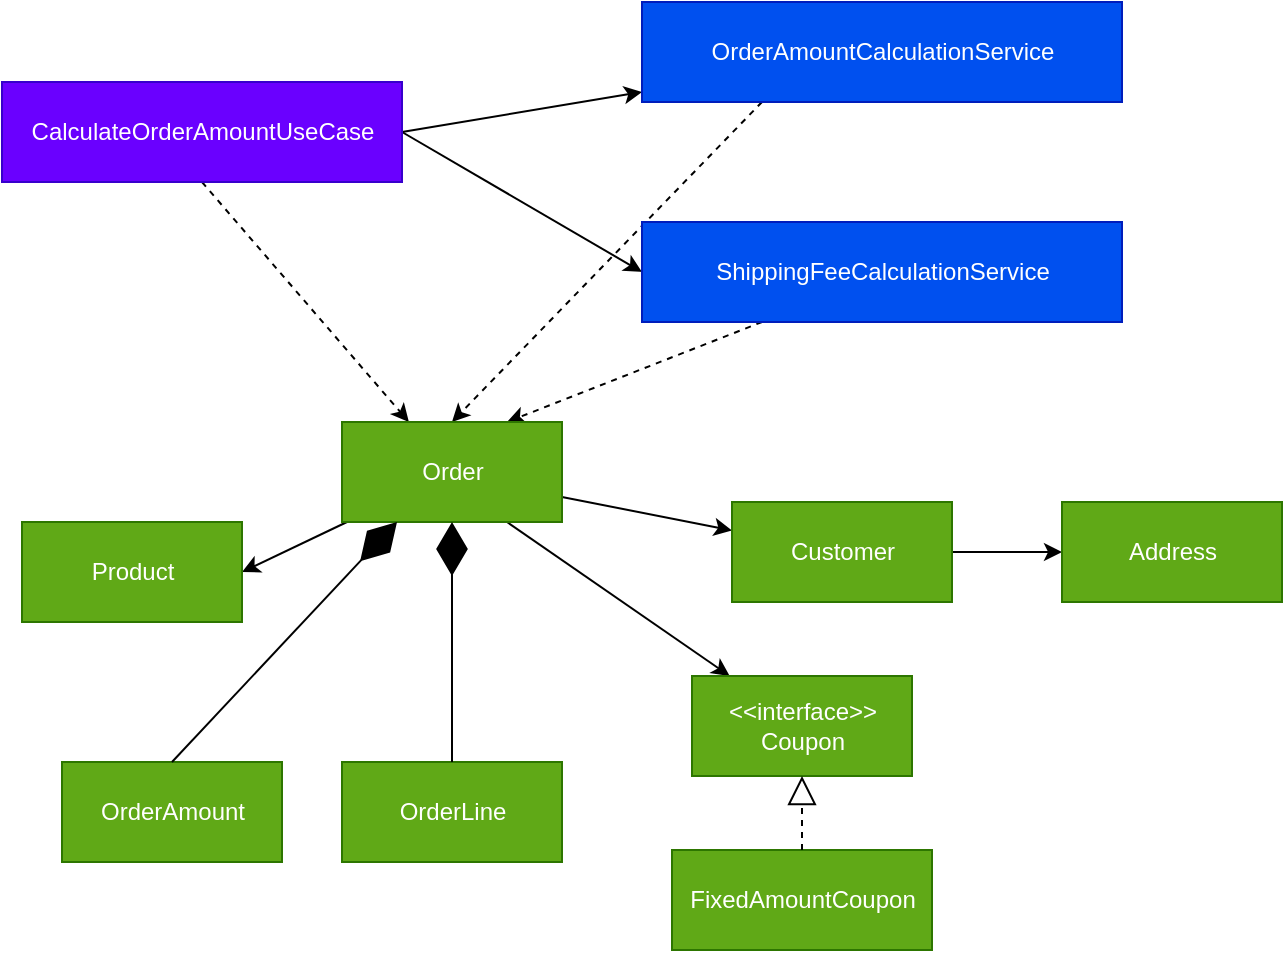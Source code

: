 <mxfile version="13.10.0" type="embed">
    <diagram id="iR0971OVX3K3bPH_tWyO" name="Page-1">
        <mxGraphModel dx="822" dy="693" grid="0" gridSize="10" guides="1" tooltips="1" connect="1" arrows="1" fold="1" page="1" pageScale="1" pageWidth="827" pageHeight="1169" background="#ffffff" math="0" shadow="0">
            <root>
                <mxCell id="0"/>
                <mxCell id="1" parent="0"/>
                <mxCell id="14" style="rounded=0;orthogonalLoop=1;jettySize=auto;html=1;exitX=1;exitY=0.5;exitDx=0;exitDy=0;strokeColor=#000000;endArrow=classic;endFill=1;" edge="1" parent="1" source="2" target="3">
                    <mxGeometry relative="1" as="geometry"/>
                </mxCell>
                <mxCell id="15" style="edgeStyle=none;rounded=0;orthogonalLoop=1;jettySize=auto;html=1;exitX=1;exitY=0.5;exitDx=0;exitDy=0;entryX=0;entryY=0.5;entryDx=0;entryDy=0;endArrow=classic;endFill=1;strokeColor=#000000;" edge="1" parent="1" source="2" target="4">
                    <mxGeometry relative="1" as="geometry"/>
                </mxCell>
                <mxCell id="23" style="edgeStyle=none;rounded=0;orthogonalLoop=1;jettySize=auto;html=1;exitX=0.5;exitY=1;exitDx=0;exitDy=0;startArrow=none;startFill=0;endArrow=classic;endFill=1;strokeColor=#000000;dashed=1;" edge="1" parent="1" source="2" target="5">
                    <mxGeometry relative="1" as="geometry"/>
                </mxCell>
                <mxCell id="2" value="CalculateOrderAmountUseCase" style="html=1;fillColor=#6a00ff;strokeColor=#3700CC;fontColor=#ffffff;" vertex="1" parent="1">
                    <mxGeometry x="94" y="180" width="200" height="50" as="geometry"/>
                </mxCell>
                <mxCell id="24" style="edgeStyle=none;rounded=0;orthogonalLoop=1;jettySize=auto;html=1;exitX=0.25;exitY=1;exitDx=0;exitDy=0;entryX=0.5;entryY=0;entryDx=0;entryDy=0;dashed=1;startArrow=none;startFill=0;endArrow=classic;endFill=1;strokeColor=#000000;" edge="1" parent="1" source="3" target="5">
                    <mxGeometry relative="1" as="geometry"/>
                </mxCell>
                <mxCell id="3" value="OrderAmountCalculationService" style="html=1;fillColor=#0050ef;strokeColor=#001DBC;fontColor=#ffffff;" vertex="1" parent="1">
                    <mxGeometry x="414" y="140" width="240" height="50" as="geometry"/>
                </mxCell>
                <mxCell id="25" style="edgeStyle=none;rounded=0;orthogonalLoop=1;jettySize=auto;html=1;exitX=0.25;exitY=1;exitDx=0;exitDy=0;entryX=0.75;entryY=0;entryDx=0;entryDy=0;dashed=1;startArrow=none;startFill=0;endArrow=classic;endFill=1;strokeColor=#000000;" edge="1" parent="1" source="4" target="5">
                    <mxGeometry relative="1" as="geometry"/>
                </mxCell>
                <mxCell id="4" value="ShippingFeeCalculationService" style="html=1;fillColor=#0050ef;strokeColor=#001DBC;fontColor=#ffffff;" vertex="1" parent="1">
                    <mxGeometry x="414" y="250" width="240" height="50" as="geometry"/>
                </mxCell>
                <mxCell id="16" style="edgeStyle=none;rounded=0;orthogonalLoop=1;jettySize=auto;html=1;exitX=1;exitY=0.75;exitDx=0;exitDy=0;endArrow=classic;endFill=1;strokeColor=#000000;" edge="1" parent="1" source="5" target="8">
                    <mxGeometry relative="1" as="geometry"/>
                </mxCell>
                <mxCell id="19" style="edgeStyle=none;rounded=0;orthogonalLoop=1;jettySize=auto;html=1;entryX=1;entryY=0.5;entryDx=0;entryDy=0;startArrow=none;startFill=0;endArrow=classic;endFill=1;strokeColor=#000000;" edge="1" parent="1" source="5" target="10">
                    <mxGeometry relative="1" as="geometry"/>
                </mxCell>
                <mxCell id="22" style="edgeStyle=none;rounded=0;orthogonalLoop=1;jettySize=auto;html=1;exitX=0.75;exitY=1;exitDx=0;exitDy=0;startArrow=none;startFill=0;endArrow=classic;endFill=1;strokeColor=#000000;" edge="1" parent="1" source="5" target="11">
                    <mxGeometry relative="1" as="geometry"/>
                </mxCell>
                <mxCell id="5" value="Order" style="html=1;fillColor=#60a917;strokeColor=#2D7600;fontColor=#ffffff;" vertex="1" parent="1">
                    <mxGeometry x="264" y="350" width="110" height="50" as="geometry"/>
                </mxCell>
                <mxCell id="6" value="OrderLine" style="html=1;fillColor=#60a917;strokeColor=#2D7600;fontColor=#ffffff;" vertex="1" parent="1">
                    <mxGeometry x="264" y="520" width="110" height="50" as="geometry"/>
                </mxCell>
                <mxCell id="7" value="" style="endArrow=diamondThin;endFill=1;endSize=24;html=1;exitX=0.5;exitY=0;exitDx=0;exitDy=0;entryX=0.5;entryY=1;entryDx=0;entryDy=0;strokeColor=#000000;" edge="1" parent="1" source="6" target="5">
                    <mxGeometry width="160" relative="1" as="geometry">
                        <mxPoint x="354" y="360" as="sourcePoint"/>
                        <mxPoint x="514" y="360" as="targetPoint"/>
                    </mxGeometry>
                </mxCell>
                <mxCell id="20" style="edgeStyle=none;rounded=0;orthogonalLoop=1;jettySize=auto;html=1;exitX=1;exitY=0.5;exitDx=0;exitDy=0;startArrow=none;startFill=0;endArrow=classic;endFill=1;strokeColor=#000000;" edge="1" parent="1" source="8" target="9">
                    <mxGeometry relative="1" as="geometry"/>
                </mxCell>
                <mxCell id="8" value="Customer" style="html=1;fillColor=#60a917;strokeColor=#2D7600;fontColor=#ffffff;" vertex="1" parent="1">
                    <mxGeometry x="459" y="390" width="110" height="50" as="geometry"/>
                </mxCell>
                <mxCell id="9" value="Address" style="html=1;fillColor=#60a917;strokeColor=#2D7600;fontColor=#ffffff;" vertex="1" parent="1">
                    <mxGeometry x="624" y="390" width="110" height="50" as="geometry"/>
                </mxCell>
                <mxCell id="10" value="Product" style="html=1;fillColor=#60a917;strokeColor=#2D7600;fontColor=#ffffff;" vertex="1" parent="1">
                    <mxGeometry x="104" y="400" width="110" height="50" as="geometry"/>
                </mxCell>
                <mxCell id="11" value="&amp;lt;&amp;lt;interface&amp;gt;&amp;gt;&lt;br&gt;Coupon" style="html=1;fillColor=#60a917;strokeColor=#2D7600;fontColor=#ffffff;" vertex="1" parent="1">
                    <mxGeometry x="439" y="477" width="110" height="50" as="geometry"/>
                </mxCell>
                <mxCell id="12" value="FixedAmountCoupon" style="html=1;fillColor=#60a917;strokeColor=#2D7600;fontColor=#ffffff;" vertex="1" parent="1">
                    <mxGeometry x="429" y="564" width="130" height="50" as="geometry"/>
                </mxCell>
                <mxCell id="13" value="OrderAmount" style="html=1;fillColor=#60a917;strokeColor=#2D7600;fontColor=#ffffff;" vertex="1" parent="1">
                    <mxGeometry x="124" y="520" width="110" height="50" as="geometry"/>
                </mxCell>
                <mxCell id="18" value="" style="endArrow=diamondThin;endFill=1;endSize=24;html=1;strokeColor=#000000;exitX=0.5;exitY=0;exitDx=0;exitDy=0;entryX=0.25;entryY=1;entryDx=0;entryDy=0;" edge="1" parent="1" source="13" target="5">
                    <mxGeometry width="160" relative="1" as="geometry">
                        <mxPoint x="344" y="370" as="sourcePoint"/>
                        <mxPoint x="504" y="370" as="targetPoint"/>
                    </mxGeometry>
                </mxCell>
                <mxCell id="21" value="" style="endArrow=block;dashed=1;endFill=0;endSize=12;html=1;strokeColor=#000000;" edge="1" parent="1" source="12" target="11">
                    <mxGeometry width="160" relative="1" as="geometry">
                        <mxPoint x="344" y="370" as="sourcePoint"/>
                        <mxPoint x="504" y="370" as="targetPoint"/>
                    </mxGeometry>
                </mxCell>
            </root>
        </mxGraphModel>
    </diagram>
</mxfile>